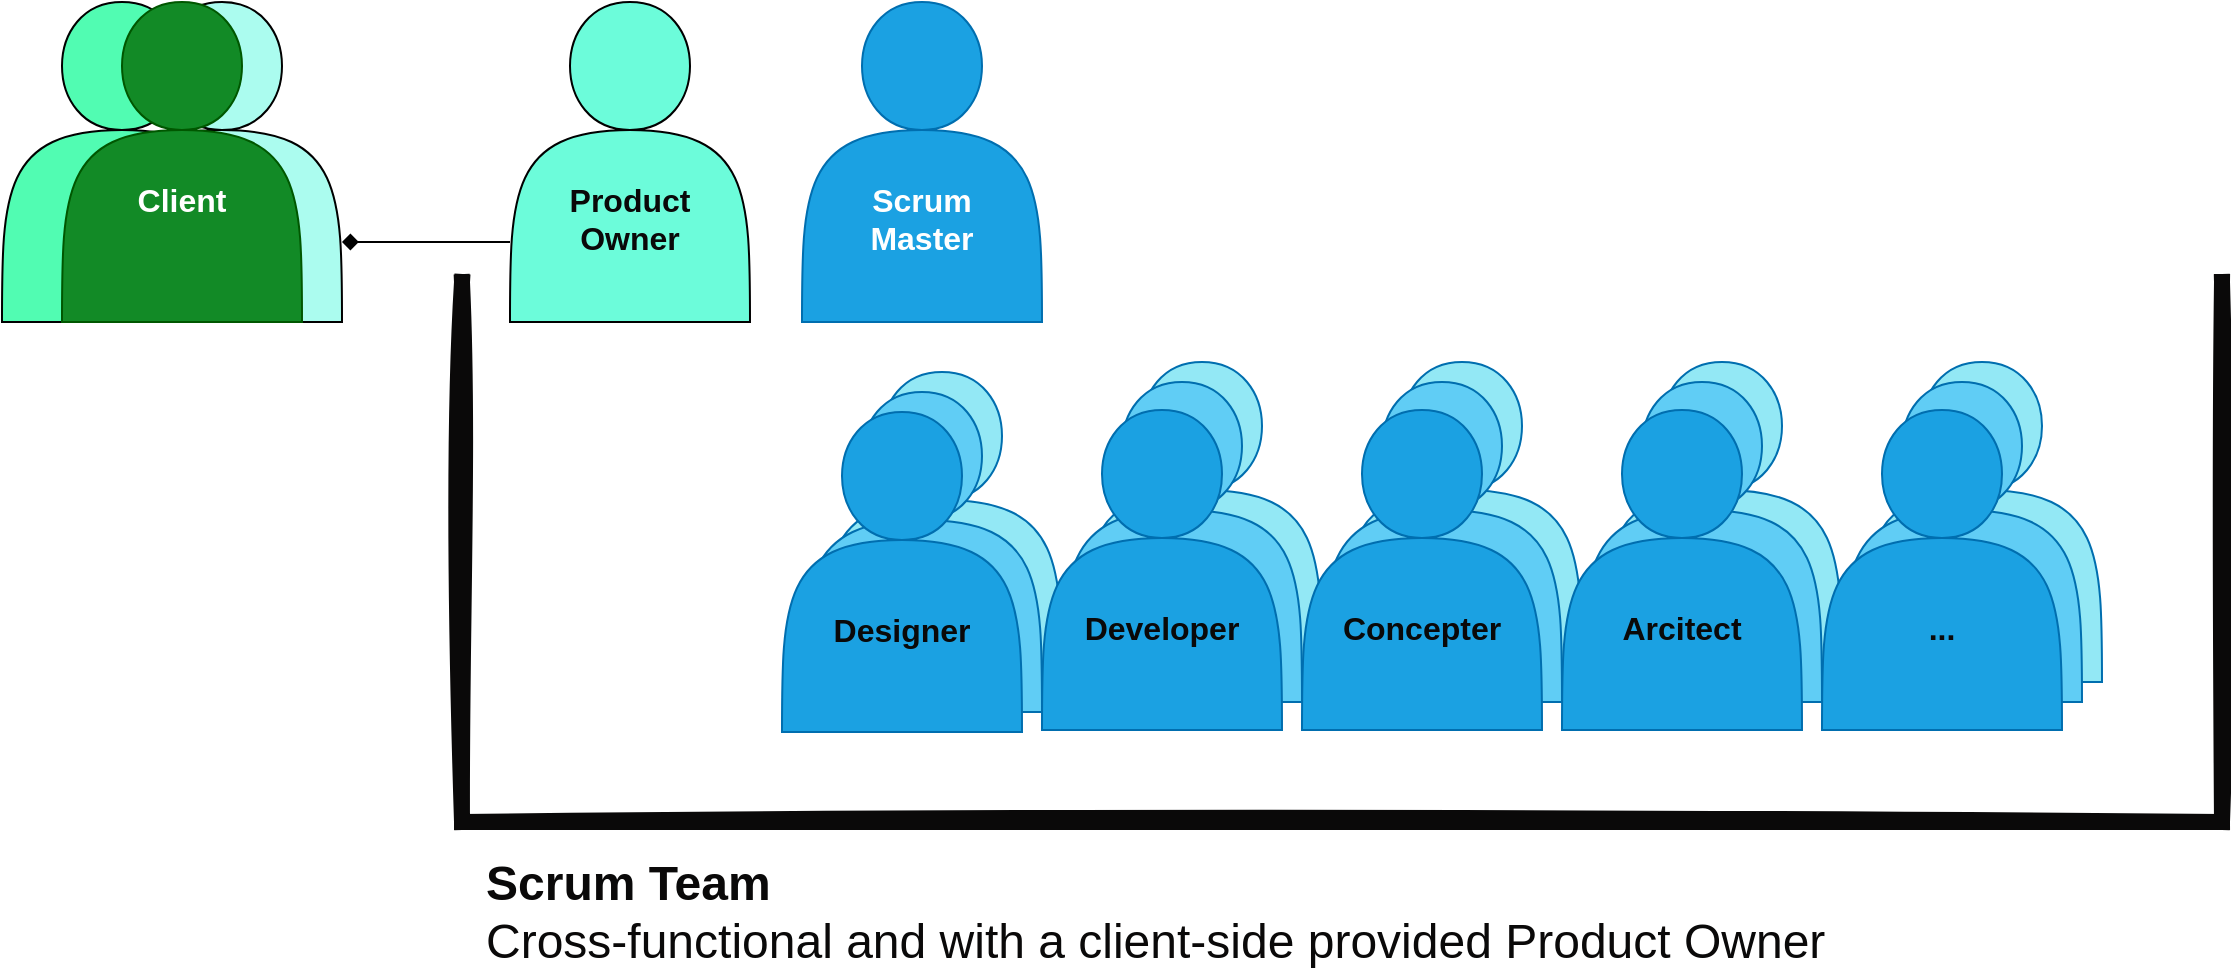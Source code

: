 <mxfile>
    <diagram id="MdFG07NWi0iFyWOhgQug" name="Seite-1">
        <mxGraphModel dx="1734" dy="916" grid="1" gridSize="10" guides="1" tooltips="1" connect="1" arrows="1" fold="1" page="1" pageScale="1" pageWidth="827" pageHeight="1169" background="#ffffff" math="0" shadow="0">
            <root>
                <mxCell id="0"/>
                <mxCell id="1" parent="0"/>
                <mxCell id="40" value="&lt;br&gt;" style="shape=actor;whiteSpace=wrap;html=1;fontSize=16;fontColor=#0A0909;fillColor=#93E8F5;strokeColor=#006EAF;fontStyle=1;fontFamily=Helvetica;" parent="1" vertex="1">
                    <mxGeometry x="460" y="205" width="120" height="160" as="geometry"/>
                </mxCell>
                <mxCell id="14" value="" style="shape=partialRectangle;whiteSpace=wrap;html=1;bottom=1;right=1;left=1;top=0;fillColor=none;routingCenterX=-0.5;fontSize=16;fontColor=#0A0909;strokeWidth=8;strokeColor=#0A0909;fontStyle=1;fontFamily=Helvetica;sketch=1;curveFitting=1;jiggle=2;" parent="1" vertex="1">
                    <mxGeometry x="280" y="160" width="880" height="270" as="geometry"/>
                </mxCell>
                <mxCell id="34" style="edgeStyle=none;html=1;exitX=0;exitY=0.75;exitDx=0;exitDy=0;entryX=1;entryY=0.75;entryDx=0;entryDy=0;startArrow=none;startFill=0;endArrow=diamond;endFill=1;fontFamily=Helvetica;" parent="1" source="13" target="31" edge="1">
                    <mxGeometry relative="1" as="geometry"/>
                </mxCell>
                <mxCell id="13" value="&lt;br style=&quot;font-size: 16px&quot;&gt;&lt;br style=&quot;font-size: 16px&quot;&gt;&lt;br style=&quot;font-size: 16px&quot;&gt;Product &lt;br&gt;Owner" style="shape=actor;whiteSpace=wrap;html=1;fontSize=16;fontColor=#0A0909;fillColor=#6CFCDA;gradientColor=none;fontStyle=1;fontFamily=Helvetica;" parent="1" vertex="1">
                    <mxGeometry x="304" y="20" width="120" height="160" as="geometry"/>
                </mxCell>
                <mxCell id="23" value="Scrum Team&lt;br&gt;&lt;span style=&quot;font-weight: 400&quot;&gt;Cross-functional and with a client-side provided Product Owner&lt;/span&gt;" style="text;html=1;strokeColor=none;fillColor=none;align=left;verticalAlign=middle;whiteSpace=wrap;rounded=0;fontSize=24;fontColor=#0A0909;fontStyle=1;fontFamily=Helvetica;" parent="1" vertex="1">
                    <mxGeometry x="290" y="460" width="750" height="30" as="geometry"/>
                </mxCell>
                <mxCell id="30" value="&lt;br&gt;&lt;br&gt;&lt;br&gt;Scrum &lt;br&gt;Master" style="shape=actor;whiteSpace=wrap;html=1;fontSize=16;fontColor=#ffffff;fillColor=#1ba1e2;fontStyle=1;strokeColor=#006EAF;fontFamily=Helvetica;" parent="1" vertex="1">
                    <mxGeometry x="450" y="20" width="120" height="160" as="geometry"/>
                </mxCell>
                <mxCell id="31" value="&lt;br style=&quot;font-size: 16px&quot;&gt;&lt;br style=&quot;font-size: 16px&quot;&gt;Client" style="shape=actor;whiteSpace=wrap;html=1;fontSize=16;fontColor=#0A0909;fillColor=#ABFCEF;gradientColor=none;fontStyle=1;fontFamily=Helvetica;" parent="1" vertex="1">
                    <mxGeometry x="100" y="20" width="120" height="160" as="geometry"/>
                </mxCell>
                <mxCell id="33" value="&lt;br style=&quot;font-size: 16px&quot;&gt;&lt;br style=&quot;font-size: 16px&quot;&gt;Client" style="shape=actor;whiteSpace=wrap;html=1;fontSize=16;fontColor=#0A0909;fillColor=#51FCB2;gradientColor=none;fontStyle=1;fontFamily=Helvetica;" parent="1" vertex="1">
                    <mxGeometry x="50" y="20" width="120" height="160" as="geometry"/>
                </mxCell>
                <mxCell id="32" value="&lt;br style=&quot;font-size: 16px&quot;&gt;&lt;br style=&quot;font-size: 16px&quot;&gt;Client" style="shape=actor;whiteSpace=wrap;html=1;fontSize=16;fontColor=#ffffff;fillColor=#128A26;fontStyle=1;strokeColor=#005700;fontFamily=Helvetica;" parent="1" vertex="1">
                    <mxGeometry x="80" y="20" width="120" height="160" as="geometry"/>
                </mxCell>
                <mxCell id="39" value="" style="shape=actor;whiteSpace=wrap;html=1;fontSize=16;fontColor=#0A0909;fillColor=#60CDF5;strokeColor=#006EAF;fontStyle=1;fontFamily=Helvetica;" parent="1" vertex="1">
                    <mxGeometry x="450" y="215" width="120" height="160" as="geometry"/>
                </mxCell>
                <mxCell id="17" value="&lt;br style=&quot;font-size: 16px&quot;&gt;&lt;br style=&quot;font-size: 16px&quot;&gt;&lt;br style=&quot;font-size: 16px&quot;&gt;Designer" style="shape=actor;whiteSpace=wrap;html=1;fontSize=16;fontColor=#0A0909;fillColor=#1ba1e2;strokeColor=#006EAF;fontStyle=1;fontFamily=Helvetica;" parent="1" vertex="1">
                    <mxGeometry x="440" y="225" width="120" height="160" as="geometry"/>
                </mxCell>
                <mxCell id="42" value="&lt;br&gt;" style="shape=actor;whiteSpace=wrap;html=1;fontSize=16;fontColor=#0A0909;fillColor=#93E8F5;strokeColor=#006EAF;fontStyle=1;fontFamily=Helvetica;" parent="1" vertex="1">
                    <mxGeometry x="590" y="200" width="120" height="160" as="geometry"/>
                </mxCell>
                <mxCell id="44" value="&lt;br&gt;" style="shape=actor;whiteSpace=wrap;html=1;fontSize=16;fontColor=#0A0909;fillColor=#93E8F5;strokeColor=#006EAF;fontStyle=1;fontFamily=Helvetica;" parent="1" vertex="1">
                    <mxGeometry x="720" y="200" width="120" height="160" as="geometry"/>
                </mxCell>
                <mxCell id="46" value="&lt;br&gt;" style="shape=actor;whiteSpace=wrap;html=1;fontSize=16;fontColor=#0A0909;fillColor=#93E8F5;strokeColor=#006EAF;fontStyle=1;fontFamily=Helvetica;" parent="1" vertex="1">
                    <mxGeometry x="850" y="200" width="120" height="160" as="geometry"/>
                </mxCell>
                <mxCell id="41" value="" style="shape=actor;whiteSpace=wrap;html=1;fontSize=16;fontColor=#0A0909;fillColor=#60CDF5;strokeColor=#006EAF;fontStyle=1;fontFamily=Helvetica;" parent="1" vertex="1">
                    <mxGeometry x="580" y="210" width="120" height="160" as="geometry"/>
                </mxCell>
                <mxCell id="35" value="&lt;br style=&quot;font-size: 16px&quot;&gt;&lt;br style=&quot;font-size: 16px&quot;&gt;&lt;br style=&quot;font-size: 16px&quot;&gt;Developer" style="shape=actor;whiteSpace=wrap;html=1;fontSize=16;fontColor=#0A0909;fillColor=#1ba1e2;strokeColor=#006EAF;fontStyle=1;fontFamily=Helvetica;" parent="1" vertex="1">
                    <mxGeometry x="570" y="224" width="120" height="160" as="geometry"/>
                </mxCell>
                <mxCell id="43" value="" style="shape=actor;whiteSpace=wrap;html=1;fontSize=16;fontColor=#0A0909;fillColor=#60CDF5;strokeColor=#006EAF;fontStyle=1;fontFamily=Helvetica;" parent="1" vertex="1">
                    <mxGeometry x="710" y="210" width="120" height="160" as="geometry"/>
                </mxCell>
                <mxCell id="36" value="&lt;br style=&quot;font-size: 16px&quot;&gt;&lt;br style=&quot;font-size: 16px&quot;&gt;&lt;br style=&quot;font-size: 16px&quot;&gt;Concepter" style="shape=actor;whiteSpace=wrap;html=1;fontSize=16;fontColor=#0A0909;fillColor=#1ba1e2;strokeColor=#006EAF;fontStyle=1;fontFamily=Helvetica;" parent="1" vertex="1">
                    <mxGeometry x="700" y="224" width="120" height="160" as="geometry"/>
                </mxCell>
                <mxCell id="45" value="" style="shape=actor;whiteSpace=wrap;html=1;fontSize=16;fontColor=#0A0909;fillColor=#60CDF5;strokeColor=#006EAF;fontStyle=1;fontFamily=Helvetica;" parent="1" vertex="1">
                    <mxGeometry x="840" y="210" width="120" height="160" as="geometry"/>
                </mxCell>
                <mxCell id="37" value="&lt;br style=&quot;font-size: 16px&quot;&gt;&lt;br style=&quot;font-size: 16px&quot;&gt;&lt;br style=&quot;font-size: 16px&quot;&gt;Arcitect" style="shape=actor;whiteSpace=wrap;html=1;fontSize=16;fontColor=#0A0909;fillColor=#1ba1e2;strokeColor=#006EAF;fontStyle=1;fontFamily=Helvetica;" parent="1" vertex="1">
                    <mxGeometry x="830" y="224" width="120" height="160" as="geometry"/>
                </mxCell>
                <mxCell id="48" value="&lt;br&gt;" style="shape=actor;whiteSpace=wrap;html=1;fontSize=16;fontColor=#0A0909;fillColor=#93E8F5;strokeColor=#006EAF;fontStyle=1;fontFamily=Helvetica;" parent="1" vertex="1">
                    <mxGeometry x="980" y="200" width="120" height="160" as="geometry"/>
                </mxCell>
                <mxCell id="47" value="" style="shape=actor;whiteSpace=wrap;html=1;fontSize=16;fontColor=#0A0909;fillColor=#60CDF5;strokeColor=#006EAF;fontStyle=1;fontFamily=Helvetica;" parent="1" vertex="1">
                    <mxGeometry x="970" y="210" width="120" height="160" as="geometry"/>
                </mxCell>
                <mxCell id="38" value="&lt;br style=&quot;font-size: 16px&quot;&gt;&lt;br style=&quot;font-size: 16px&quot;&gt;&lt;br style=&quot;font-size: 16px&quot;&gt;..." style="shape=actor;whiteSpace=wrap;html=1;fontSize=16;fontColor=#0A0909;fillColor=#1ba1e2;strokeColor=#006EAF;fontStyle=1;fontFamily=Helvetica;" parent="1" vertex="1">
                    <mxGeometry x="960" y="224" width="120" height="160" as="geometry"/>
                </mxCell>
            </root>
        </mxGraphModel>
    </diagram>
</mxfile>